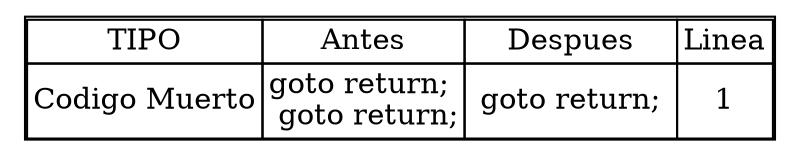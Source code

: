 digraph {
node0 [    shape=plaintext
    label=<

      <table cellspacing='0'>
      <tr><td>TIPO</td><td>Antes</td><td>Despues</td><td>Linea</td></tr>
<tr><td>Codigo Muerto</td><td>goto return; <br/> goto return;</td><td> goto return; </td><td>1</td></tr>    </table>
>];}
